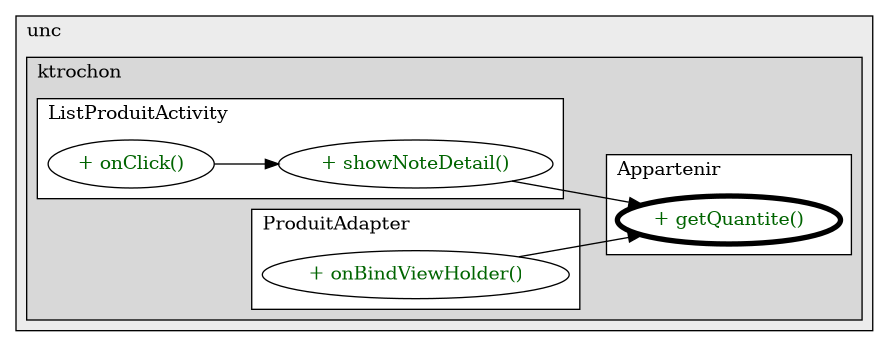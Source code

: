 @startuml

/' diagram meta data start
config=CallConfiguration;
{
  "rootMethod": "nc.unc.ktrochon.pocketlist.entity.Appartenir#getQuantite()",
  "projectClassification": {
    "searchMode": "OpenProject", // OpenProject, AllProjects
    "includedProjects": "",
    "pathEndKeywords": "*.impl",
    "isClientPath": "",
    "isClientName": "",
    "isTestPath": "",
    "isTestName": "",
    "isMappingPath": "",
    "isMappingName": "",
    "isDataAccessPath": "",
    "isDataAccessName": "",
    "isDataStructurePath": "",
    "isDataStructureName": "",
    "isInterfaceStructuresPath": "",
    "isInterfaceStructuresName": "",
    "isEntryPointPath": "",
    "isEntryPointName": "",
    "treatFinalFieldsAsMandatory": false
  },
  "graphRestriction": {
    "classPackageExcludeFilter": "",
    "classPackageIncludeFilter": "",
    "classNameExcludeFilter": "",
    "classNameIncludeFilter": "",
    "methodNameExcludeFilter": "",
    "methodNameIncludeFilter": "",
    "removeByInheritance": "", // inheritance/annotation based filtering is done in a second step
    "removeByAnnotation": "",
    "removeByClassPackage": "", // cleanup the graph after inheritance/annotation based filtering is done
    "removeByClassName": "",
    "cutMappings": false,
    "cutEnum": true,
    "cutTests": true,
    "cutClient": true,
    "cutDataAccess": true,
    "cutInterfaceStructures": true,
    "cutDataStructures": true,
    "cutGetterAndSetter": true,
    "cutConstructors": true
  },
  "graphTraversal": {
    "forwardDepth": 3,
    "backwardDepth": 3,
    "classPackageExcludeFilter": "",
    "classPackageIncludeFilter": "",
    "classNameExcludeFilter": "",
    "classNameIncludeFilter": "",
    "methodNameExcludeFilter": "",
    "methodNameIncludeFilter": "",
    "hideMappings": false,
    "hideDataStructures": false,
    "hidePrivateMethods": true,
    "hideInterfaceCalls": true, // indirection: implementation -> interface (is hidden) -> implementation
    "onlyShowApplicationEntryPoints": false, // root node is included
    "useMethodCallsForStructureDiagram": "ForwardOnly" // ForwardOnly, BothDirections, No
  },
  "details": {
    "aggregation": "GroupByClass", // ByClass, GroupByClass, None
    "showMethodParametersTypes": false,
    "showMethodParametersNames": false,
    "showMethodReturnType": false,
    "showPackageLevels": 2,
    "showCallOrder": false,
    "edgeMode": "MethodsOnly", // TypesOnly, MethodsOnly, TypesAndMethods, MethodsAndDirectTypeUsage
    "showDetailedClassStructure": false
  },
  "rootClass": "nc.unc.ktrochon.pocketlist.entity.Appartenir",
  "extensionCallbackMethod": "" // qualified.class.name#methodName - signature: public static String method(String)
}
diagram meta data end '/



digraph g {
    rankdir="LR"
    splines=polyline
    

'nodes 
subgraph cluster_115946 { 
   	label=unc
	labeljust=l
	fillcolor="#ececec"
	style=filled
   
   subgraph cluster_949228562 { 
   	label=ktrochon
	labeljust=l
	fillcolor="#d8d8d8"
	style=filled
   
   subgraph cluster_320573196 { 
   	label=Appartenir
	labeljust=l
	fillcolor=white
	style=filled
   
   Appartenir165667126XXXgetQuantite0[
	label="+ getQuantite()"
	style=filled
	fillcolor=white
	tooltip="Appartenir

null"
	penwidth=4
	fontcolor=darkgreen
];
} 

subgraph cluster_357389113 { 
   	label=ListProduitActivity
	labeljust=l
	fillcolor=white
	style=filled
   
   ListProduitActivity1243990011XXXonClick2666181[
	label="+ onClick()"
	style=filled
	fillcolor=white
	tooltip="ListProduitActivity

null"
	fontcolor=darkgreen
];

ListProduitActivity1243990011XXXshowNoteDetail104431[
	label="+ showNoteDetail()"
	style=filled
	fillcolor=white
	tooltip="ListProduitActivity

null"
	fontcolor=darkgreen
];
} 

subgraph cluster_824656552 { 
   	label=ProduitAdapter
	labeljust=l
	fillcolor=white
	style=filled
   
   ProduitAdapter1282035804XXXonBindViewHolder298551242[
	label="+ onBindViewHolder()"
	style=filled
	fillcolor=white
	tooltip="ProduitAdapter

null"
	fontcolor=darkgreen
];
} 
} 
} 

'edges    
ListProduitActivity1243990011XXXonClick2666181 -> ListProduitActivity1243990011XXXshowNoteDetail104431;
ListProduitActivity1243990011XXXshowNoteDetail104431 -> Appartenir165667126XXXgetQuantite0;
ProduitAdapter1282035804XXXonBindViewHolder298551242 -> Appartenir165667126XXXgetQuantite0;
    
}
@enduml